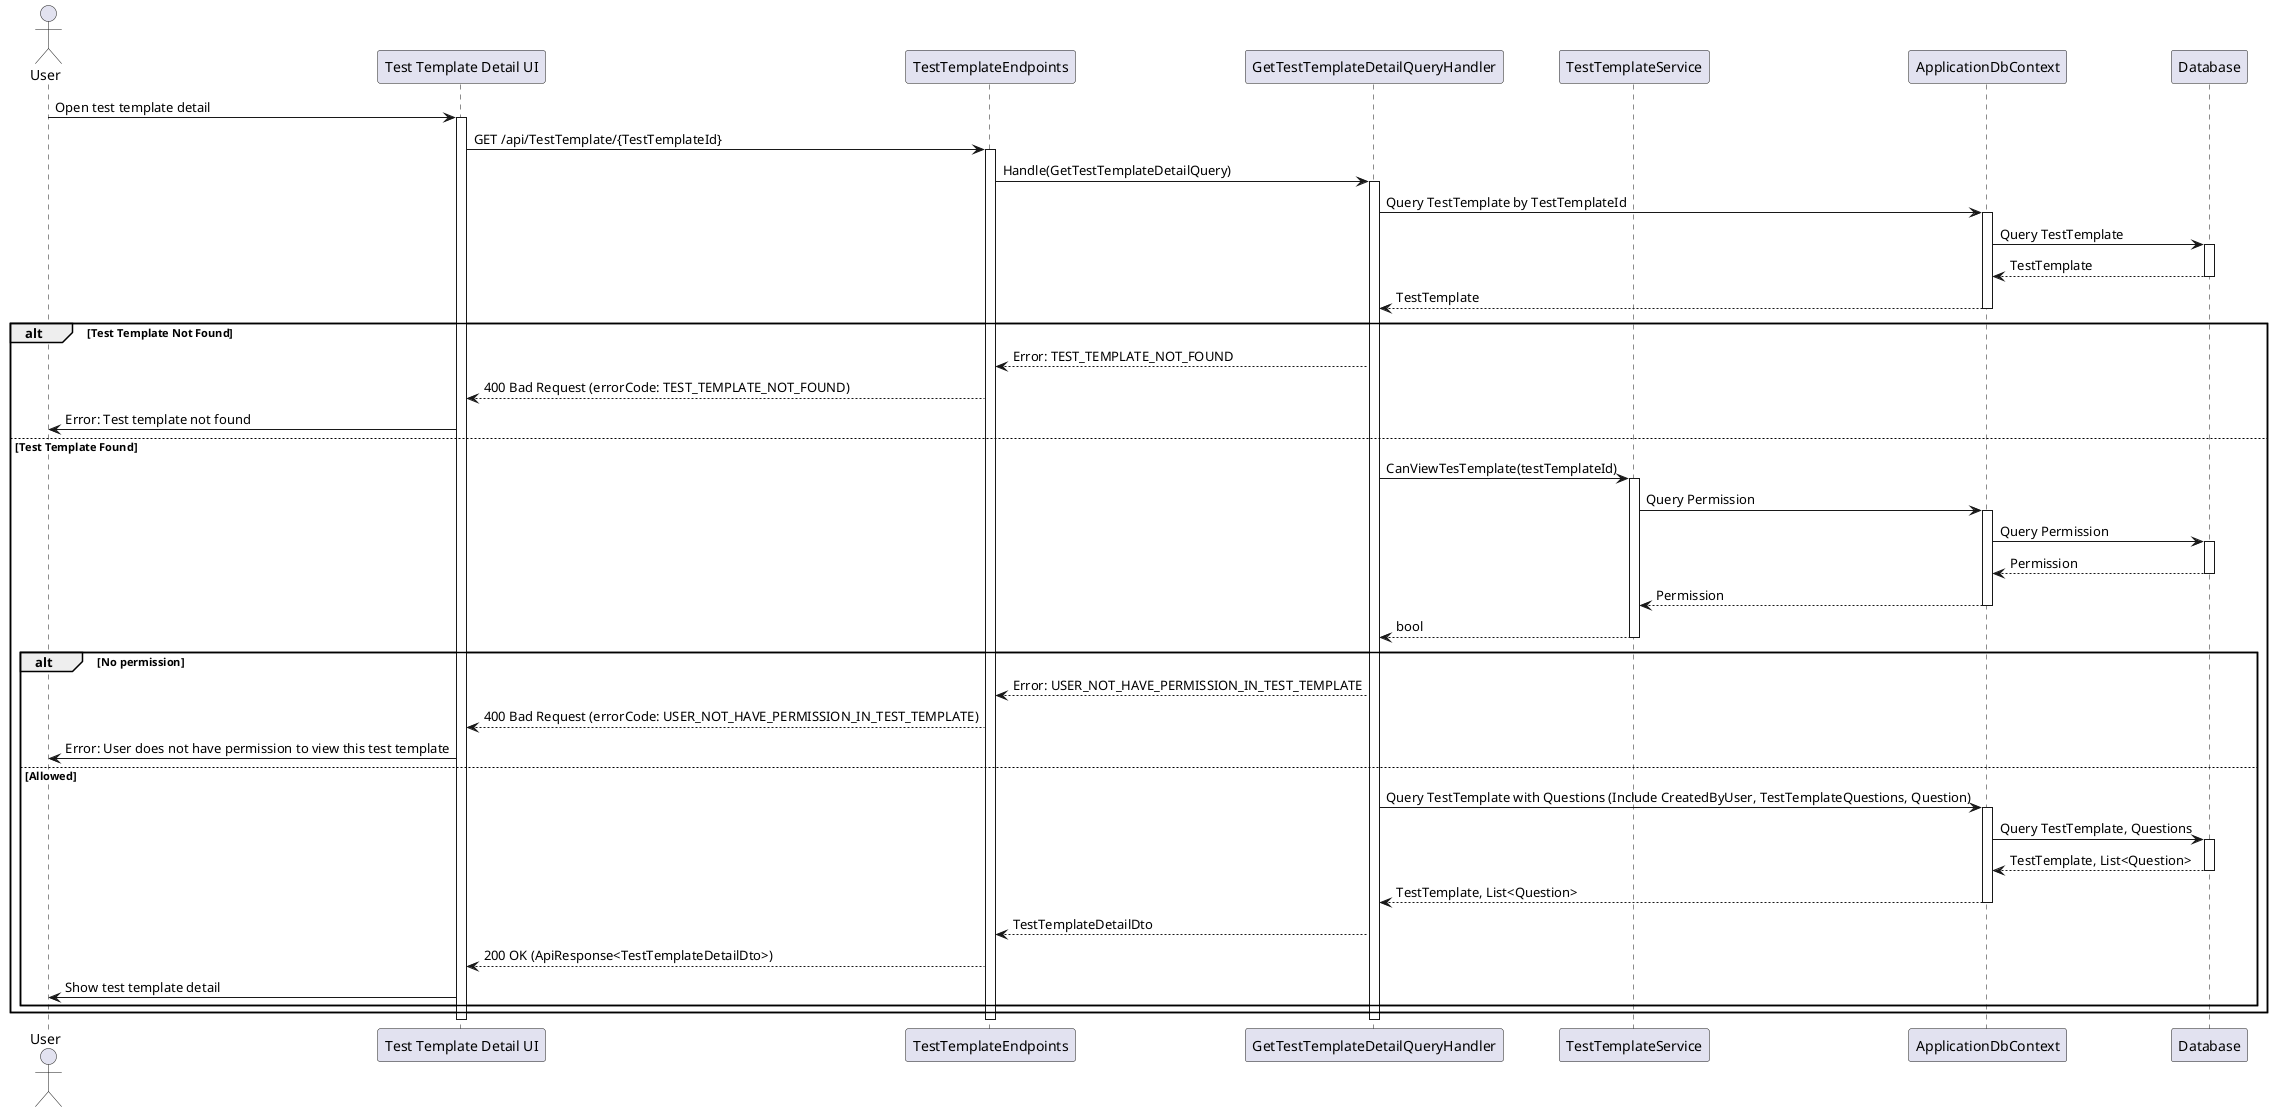 @startuml
actor User
participant "Test Template Detail UI" as UI
participant TestTemplateEndpoints
participant GetTestTemplateDetailQueryHandler as Handler
participant TestTemplateService
participant ApplicationDbContext
participant Database

User -> UI : Open test template detail
activate UI
UI -> TestTemplateEndpoints : GET /api/TestTemplate/{TestTemplateId}
activate TestTemplateEndpoints
TestTemplateEndpoints -> Handler : Handle(GetTestTemplateDetailQuery)
activate Handler
Handler -> ApplicationDbContext : Query TestTemplate by TestTemplateId
activate ApplicationDbContext
ApplicationDbContext -> Database : Query TestTemplate
activate Database
Database --> ApplicationDbContext : TestTemplate
deactivate Database
ApplicationDbContext --> Handler : TestTemplate
deactivate ApplicationDbContext
alt Test Template Not Found
    Handler --> TestTemplateEndpoints : Error: TEST_TEMPLATE_NOT_FOUND
    TestTemplateEndpoints --> UI : 400 Bad Request (errorCode: TEST_TEMPLATE_NOT_FOUND)
    UI -> User : Error: Test template not found
else Test Template Found
    Handler -> TestTemplateService : CanViewTesTemplate(testTemplateId)
    activate TestTemplateService
    TestTemplateService -> ApplicationDbContext : Query Permission
    activate ApplicationDbContext
    ApplicationDbContext -> Database : Query Permission
    activate Database
    Database --> ApplicationDbContext : Permission
    deactivate Database
    ApplicationDbContext --> TestTemplateService : Permission
    deactivate ApplicationDbContext
    TestTemplateService --> Handler : bool
    deactivate TestTemplateService
    alt No permission
        Handler --> TestTemplateEndpoints : Error: USER_NOT_HAVE_PERMISSION_IN_TEST_TEMPLATE
        TestTemplateEndpoints --> UI : 400 Bad Request (errorCode: USER_NOT_HAVE_PERMISSION_IN_TEST_TEMPLATE)
        UI -> User : Error: User does not have permission to view this test template
    else Allowed
        Handler -> ApplicationDbContext : Query TestTemplate with Questions (Include CreatedByUser, TestTemplateQuestions, Question)
        activate ApplicationDbContext
        ApplicationDbContext -> Database : Query TestTemplate, Questions
        activate Database
        Database --> ApplicationDbContext : TestTemplate, List<Question>
        deactivate Database
        ApplicationDbContext --> Handler : TestTemplate, List<Question>
        deactivate ApplicationDbContext
        Handler --> TestTemplateEndpoints : TestTemplateDetailDto
        TestTemplateEndpoints --> UI : 200 OK (ApiResponse<TestTemplateDetailDto>)
        UI -> User : Show test template detail
    end
end
deactivate Handler
deactivate TestTemplateEndpoints
deactivate UI
@enduml
